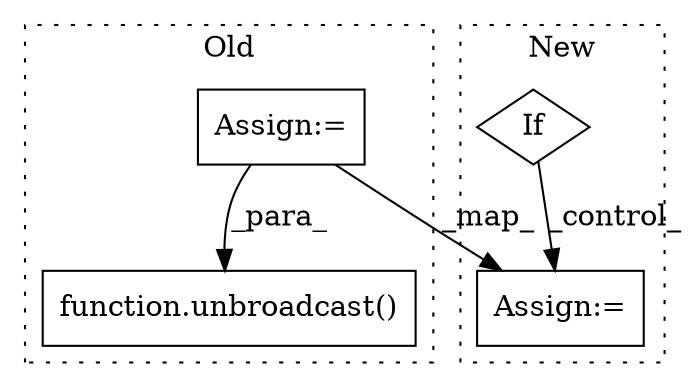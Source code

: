 digraph G {
subgraph cluster0 {
1 [label="function.unbroadcast()" a="75" s="10639,10666" l="12,1" shape="box"];
3 [label="Assign:=" a="68" s="10507" l="3" shape="box"];
label = "Old";
style="dotted";
}
subgraph cluster1 {
2 [label="If" a="96" s="10744" l="3" shape="diamond"];
4 [label="Assign:=" a="68" s="10896" l="11" shape="box"];
label = "New";
style="dotted";
}
2 -> 4 [label="_control_"];
3 -> 4 [label="_map_"];
3 -> 1 [label="_para_"];
}